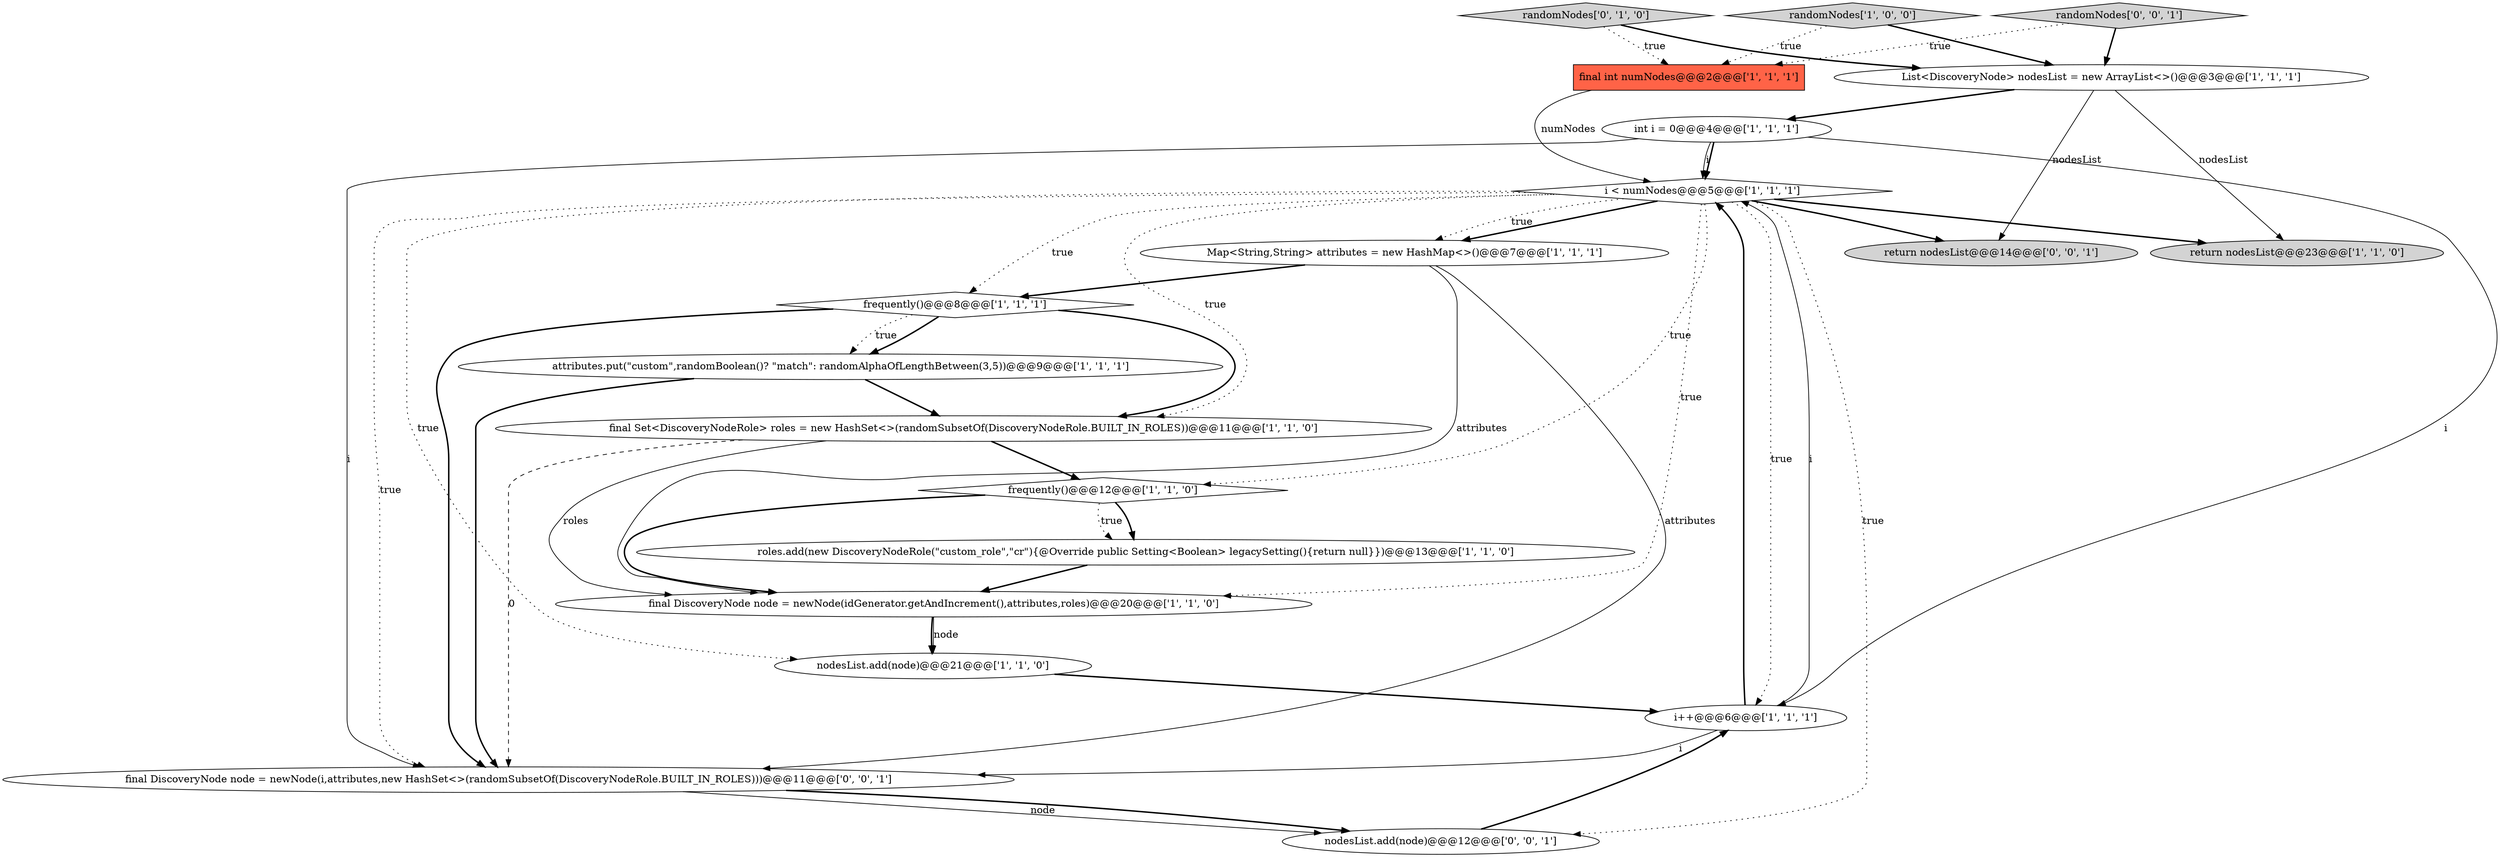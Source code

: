 digraph {
14 [style = filled, label = "return nodesList@@@23@@@['1', '1', '0']", fillcolor = lightgray, shape = ellipse image = "AAA0AAABBB1BBB"];
5 [style = filled, label = "int i = 0@@@4@@@['1', '1', '1']", fillcolor = white, shape = ellipse image = "AAA0AAABBB1BBB"];
9 [style = filled, label = "roles.add(new DiscoveryNodeRole(\"custom_role\",\"cr\"){@Override public Setting<Boolean> legacySetting(){return null}})@@@13@@@['1', '1', '0']", fillcolor = white, shape = ellipse image = "AAA0AAABBB1BBB"];
2 [style = filled, label = "List<DiscoveryNode> nodesList = new ArrayList<>()@@@3@@@['1', '1', '1']", fillcolor = white, shape = ellipse image = "AAA0AAABBB1BBB"];
13 [style = filled, label = "Map<String,String> attributes = new HashMap<>()@@@7@@@['1', '1', '1']", fillcolor = white, shape = ellipse image = "AAA0AAABBB1BBB"];
1 [style = filled, label = "randomNodes['1', '0', '0']", fillcolor = lightgray, shape = diamond image = "AAA0AAABBB1BBB"];
7 [style = filled, label = "final Set<DiscoveryNodeRole> roles = new HashSet<>(randomSubsetOf(DiscoveryNodeRole.BUILT_IN_ROLES))@@@11@@@['1', '1', '0']", fillcolor = white, shape = ellipse image = "AAA0AAABBB1BBB"];
3 [style = filled, label = "frequently()@@@8@@@['1', '1', '1']", fillcolor = white, shape = diamond image = "AAA0AAABBB1BBB"];
8 [style = filled, label = "i < numNodes@@@5@@@['1', '1', '1']", fillcolor = white, shape = diamond image = "AAA0AAABBB1BBB"];
4 [style = filled, label = "attributes.put(\"custom\",randomBoolean()? \"match\": randomAlphaOfLengthBetween(3,5))@@@9@@@['1', '1', '1']", fillcolor = white, shape = ellipse image = "AAA0AAABBB1BBB"];
16 [style = filled, label = "nodesList.add(node)@@@12@@@['0', '0', '1']", fillcolor = white, shape = ellipse image = "AAA0AAABBB3BBB"];
19 [style = filled, label = "randomNodes['0', '0', '1']", fillcolor = lightgray, shape = diamond image = "AAA0AAABBB3BBB"];
6 [style = filled, label = "i++@@@6@@@['1', '1', '1']", fillcolor = white, shape = ellipse image = "AAA0AAABBB1BBB"];
0 [style = filled, label = "frequently()@@@12@@@['1', '1', '0']", fillcolor = white, shape = diamond image = "AAA0AAABBB1BBB"];
15 [style = filled, label = "randomNodes['0', '1', '0']", fillcolor = lightgray, shape = diamond image = "AAA0AAABBB2BBB"];
17 [style = filled, label = "return nodesList@@@14@@@['0', '0', '1']", fillcolor = lightgray, shape = ellipse image = "AAA0AAABBB3BBB"];
18 [style = filled, label = "final DiscoveryNode node = newNode(i,attributes,new HashSet<>(randomSubsetOf(DiscoveryNodeRole.BUILT_IN_ROLES)))@@@11@@@['0', '0', '1']", fillcolor = white, shape = ellipse image = "AAA0AAABBB3BBB"];
10 [style = filled, label = "nodesList.add(node)@@@21@@@['1', '1', '0']", fillcolor = white, shape = ellipse image = "AAA0AAABBB1BBB"];
11 [style = filled, label = "final int numNodes@@@2@@@['1', '1', '1']", fillcolor = tomato, shape = box image = "AAA0AAABBB1BBB"];
12 [style = filled, label = "final DiscoveryNode node = newNode(idGenerator.getAndIncrement(),attributes,roles)@@@20@@@['1', '1', '0']", fillcolor = white, shape = ellipse image = "AAA0AAABBB1BBB"];
8->10 [style = dotted, label="true"];
11->8 [style = solid, label="numNodes"];
8->14 [style = bold, label=""];
7->12 [style = solid, label="roles"];
5->8 [style = bold, label=""];
4->7 [style = bold, label=""];
1->11 [style = dotted, label="true"];
10->6 [style = bold, label=""];
8->16 [style = dotted, label="true"];
4->18 [style = bold, label=""];
5->8 [style = solid, label="i"];
2->5 [style = bold, label=""];
8->6 [style = dotted, label="true"];
0->9 [style = bold, label=""];
5->6 [style = solid, label="i"];
15->11 [style = dotted, label="true"];
13->12 [style = solid, label="attributes"];
6->8 [style = solid, label="i"];
8->17 [style = bold, label=""];
3->18 [style = bold, label=""];
3->7 [style = bold, label=""];
6->8 [style = bold, label=""];
8->7 [style = dotted, label="true"];
15->2 [style = bold, label=""];
18->16 [style = solid, label="node"];
5->18 [style = solid, label="i"];
2->17 [style = solid, label="nodesList"];
6->18 [style = solid, label="i"];
12->10 [style = bold, label=""];
2->14 [style = solid, label="nodesList"];
8->12 [style = dotted, label="true"];
0->9 [style = dotted, label="true"];
13->18 [style = solid, label="attributes"];
0->12 [style = bold, label=""];
19->11 [style = dotted, label="true"];
3->4 [style = dotted, label="true"];
12->10 [style = solid, label="node"];
7->0 [style = bold, label=""];
18->16 [style = bold, label=""];
16->6 [style = bold, label=""];
8->13 [style = bold, label=""];
8->0 [style = dotted, label="true"];
13->3 [style = bold, label=""];
8->3 [style = dotted, label="true"];
19->2 [style = bold, label=""];
8->18 [style = dotted, label="true"];
1->2 [style = bold, label=""];
3->4 [style = bold, label=""];
9->12 [style = bold, label=""];
7->18 [style = dashed, label="0"];
8->13 [style = dotted, label="true"];
}
